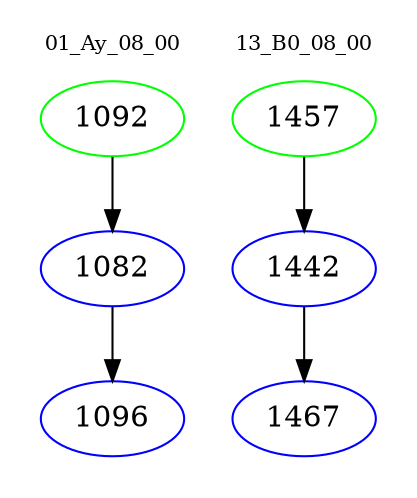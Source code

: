 digraph{
subgraph cluster_0 {
color = white
label = "01_Ay_08_00";
fontsize=10;
T0_1092 [label="1092", color="green"]
T0_1092 -> T0_1082 [color="black"]
T0_1082 [label="1082", color="blue"]
T0_1082 -> T0_1096 [color="black"]
T0_1096 [label="1096", color="blue"]
}
subgraph cluster_1 {
color = white
label = "13_B0_08_00";
fontsize=10;
T1_1457 [label="1457", color="green"]
T1_1457 -> T1_1442 [color="black"]
T1_1442 [label="1442", color="blue"]
T1_1442 -> T1_1467 [color="black"]
T1_1467 [label="1467", color="blue"]
}
}

